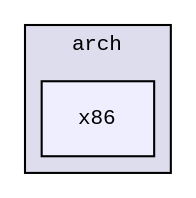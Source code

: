 digraph "src/platform/arch/x86" {
  compound=true
  node [ fontsize="10", fontname="CourierNew"];
  edge [ labelfontsize="10", labelfontname="CourierNew"];
  subgraph clusterdir_8bf659eacecafac0fa90b122c51e0b69 {
    graph [ bgcolor="#ddddee", pencolor="black", label="arch" fontname="CourierNew", fontsize="10", URL="dir_8bf659eacecafac0fa90b122c51e0b69.html"]
  dir_7d0d59384e4d24f6efdfd09e7da7fd83 [shape=box, label="x86", style="filled", fillcolor="#eeeeff", pencolor="black", URL="dir_7d0d59384e4d24f6efdfd09e7da7fd83.html"];
  }
}
